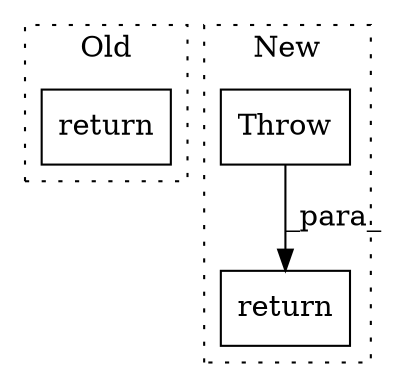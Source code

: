 digraph G {
subgraph cluster0 {
1 [label="return" a="41" s="8656" l="7" shape="box"];
label = "Old";
style="dotted";
}
subgraph cluster1 {
2 [label="Throw" a="32" s="8633,8699" l="6,1" shape="box"];
3 [label="return" a="41" s="8626" l="7" shape="box"];
label = "New";
style="dotted";
}
2 -> 3 [label="_para_"];
}